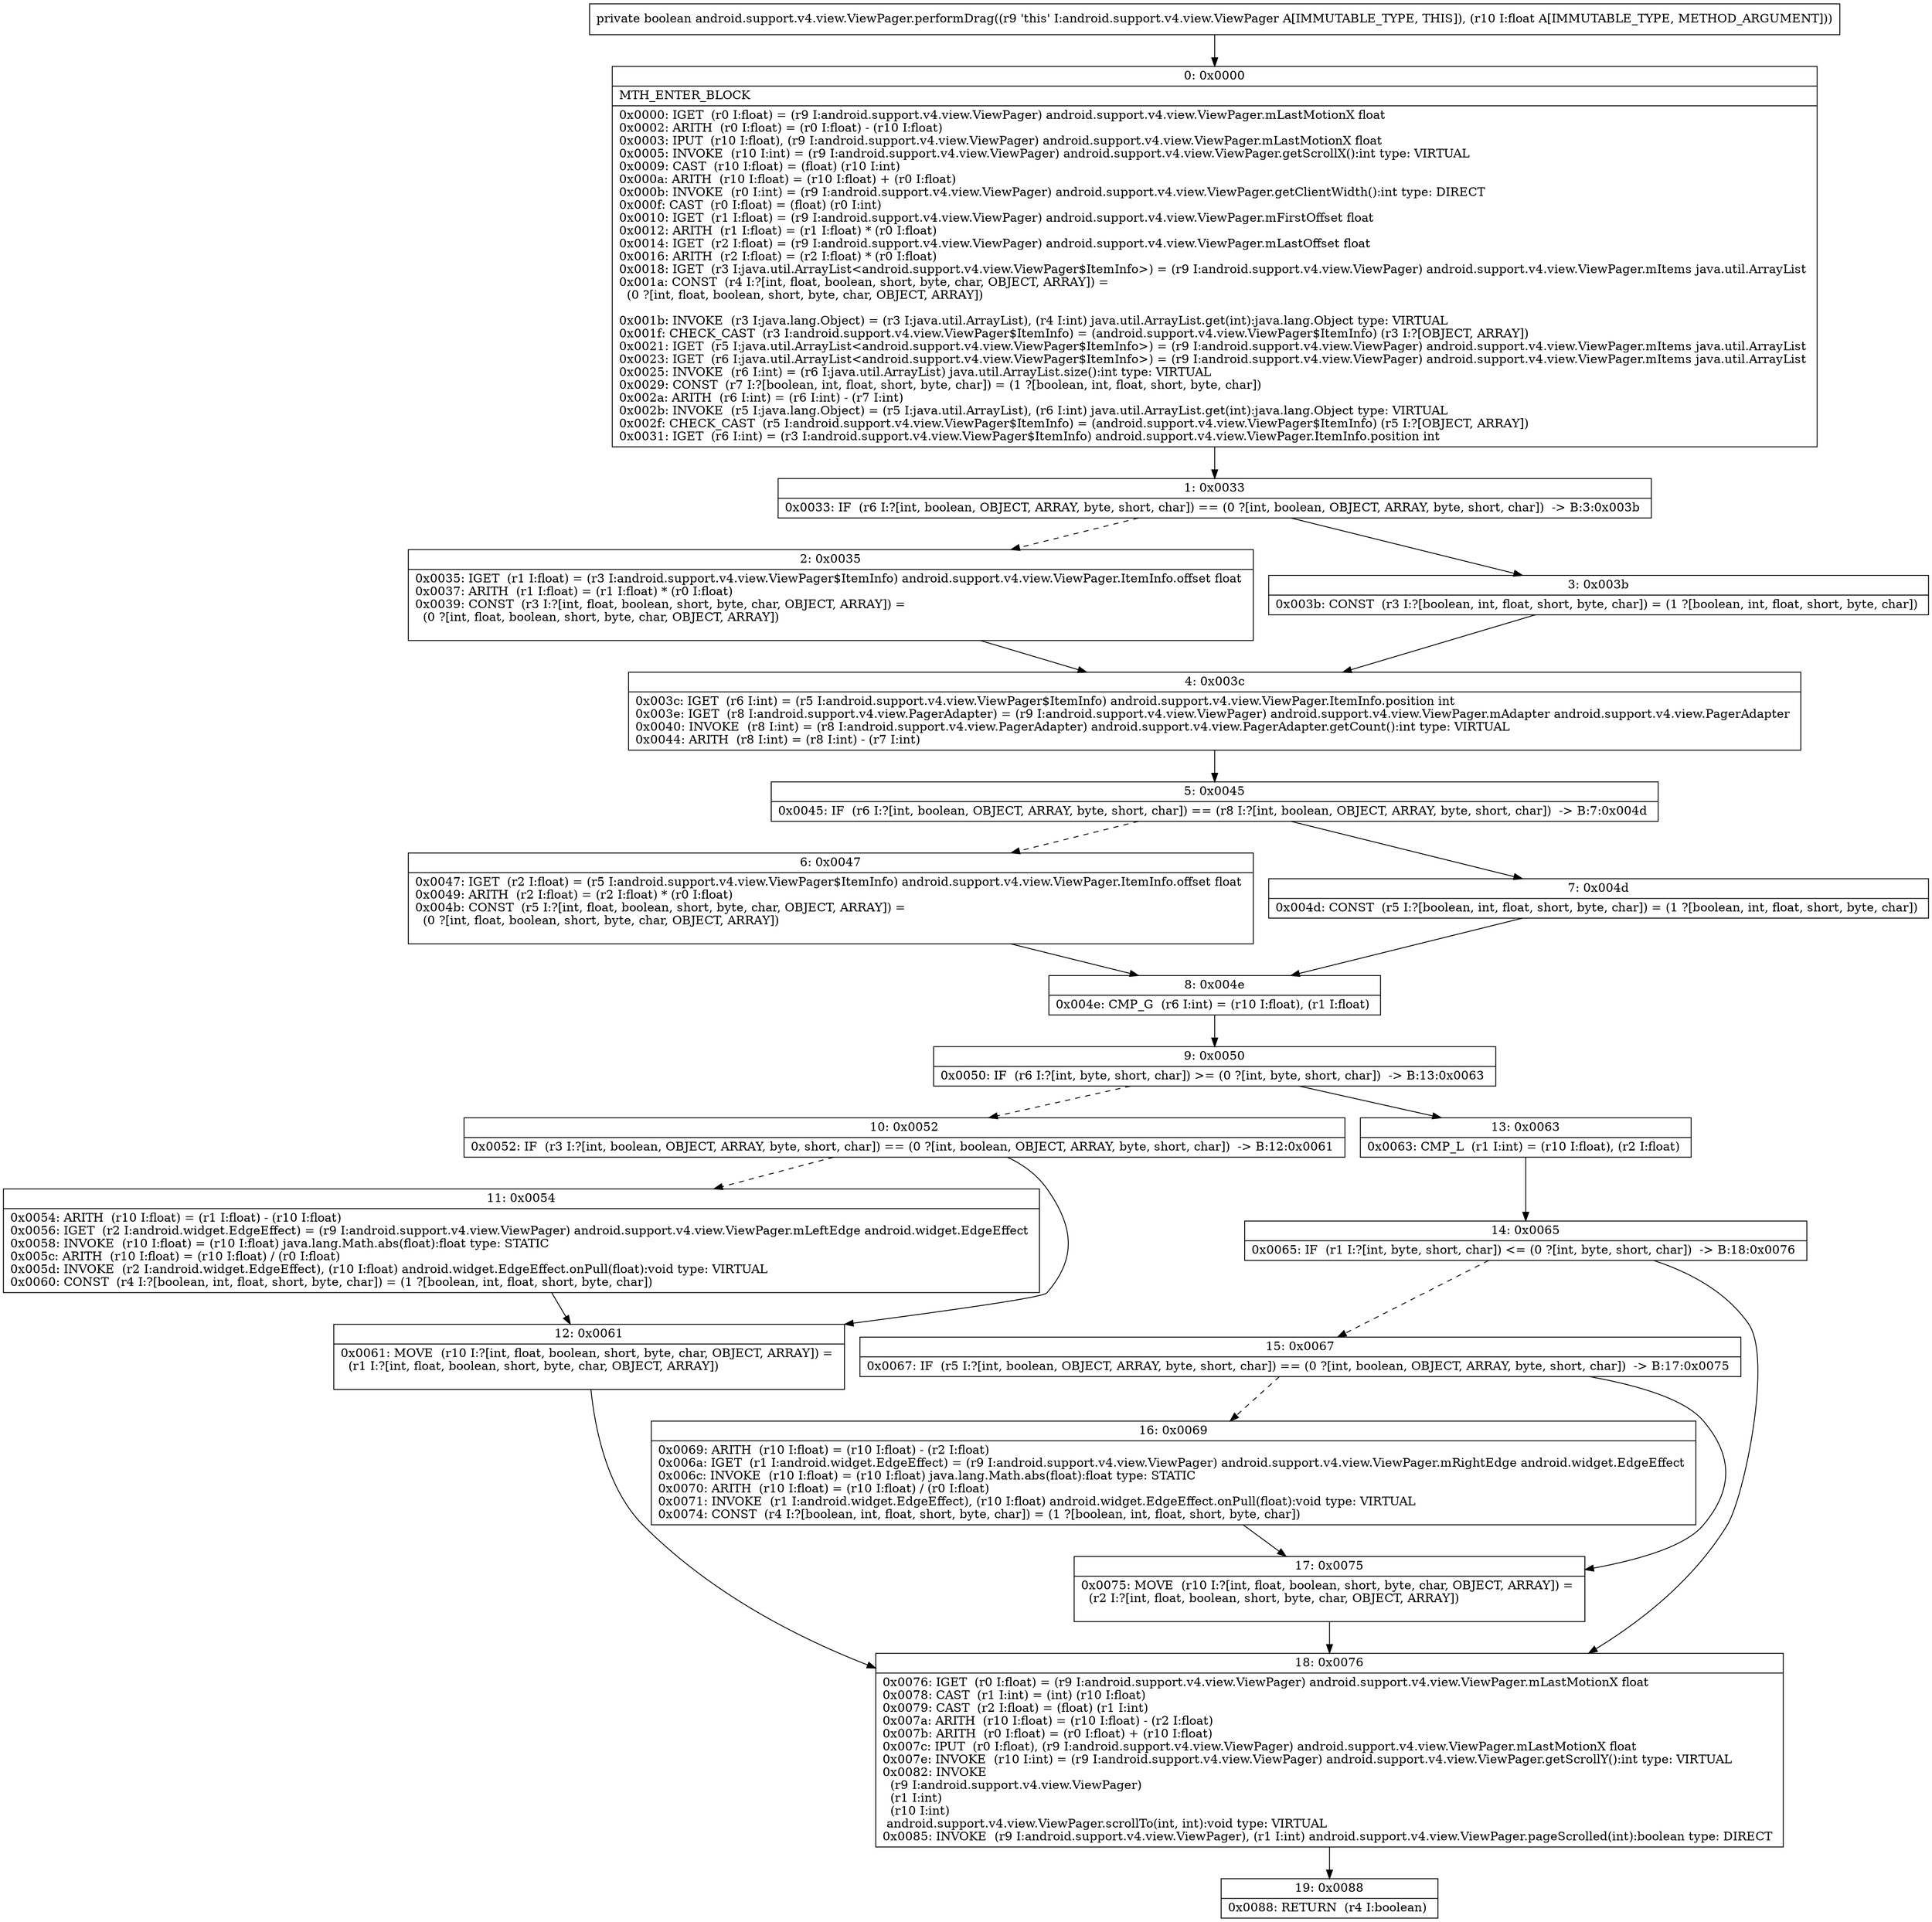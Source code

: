 digraph "CFG forandroid.support.v4.view.ViewPager.performDrag(F)Z" {
Node_0 [shape=record,label="{0\:\ 0x0000|MTH_ENTER_BLOCK\l|0x0000: IGET  (r0 I:float) = (r9 I:android.support.v4.view.ViewPager) android.support.v4.view.ViewPager.mLastMotionX float \l0x0002: ARITH  (r0 I:float) = (r0 I:float) \- (r10 I:float) \l0x0003: IPUT  (r10 I:float), (r9 I:android.support.v4.view.ViewPager) android.support.v4.view.ViewPager.mLastMotionX float \l0x0005: INVOKE  (r10 I:int) = (r9 I:android.support.v4.view.ViewPager) android.support.v4.view.ViewPager.getScrollX():int type: VIRTUAL \l0x0009: CAST  (r10 I:float) = (float) (r10 I:int) \l0x000a: ARITH  (r10 I:float) = (r10 I:float) + (r0 I:float) \l0x000b: INVOKE  (r0 I:int) = (r9 I:android.support.v4.view.ViewPager) android.support.v4.view.ViewPager.getClientWidth():int type: DIRECT \l0x000f: CAST  (r0 I:float) = (float) (r0 I:int) \l0x0010: IGET  (r1 I:float) = (r9 I:android.support.v4.view.ViewPager) android.support.v4.view.ViewPager.mFirstOffset float \l0x0012: ARITH  (r1 I:float) = (r1 I:float) * (r0 I:float) \l0x0014: IGET  (r2 I:float) = (r9 I:android.support.v4.view.ViewPager) android.support.v4.view.ViewPager.mLastOffset float \l0x0016: ARITH  (r2 I:float) = (r2 I:float) * (r0 I:float) \l0x0018: IGET  (r3 I:java.util.ArrayList\<android.support.v4.view.ViewPager$ItemInfo\>) = (r9 I:android.support.v4.view.ViewPager) android.support.v4.view.ViewPager.mItems java.util.ArrayList \l0x001a: CONST  (r4 I:?[int, float, boolean, short, byte, char, OBJECT, ARRAY]) = \l  (0 ?[int, float, boolean, short, byte, char, OBJECT, ARRAY])\l \l0x001b: INVOKE  (r3 I:java.lang.Object) = (r3 I:java.util.ArrayList), (r4 I:int) java.util.ArrayList.get(int):java.lang.Object type: VIRTUAL \l0x001f: CHECK_CAST  (r3 I:android.support.v4.view.ViewPager$ItemInfo) = (android.support.v4.view.ViewPager$ItemInfo) (r3 I:?[OBJECT, ARRAY]) \l0x0021: IGET  (r5 I:java.util.ArrayList\<android.support.v4.view.ViewPager$ItemInfo\>) = (r9 I:android.support.v4.view.ViewPager) android.support.v4.view.ViewPager.mItems java.util.ArrayList \l0x0023: IGET  (r6 I:java.util.ArrayList\<android.support.v4.view.ViewPager$ItemInfo\>) = (r9 I:android.support.v4.view.ViewPager) android.support.v4.view.ViewPager.mItems java.util.ArrayList \l0x0025: INVOKE  (r6 I:int) = (r6 I:java.util.ArrayList) java.util.ArrayList.size():int type: VIRTUAL \l0x0029: CONST  (r7 I:?[boolean, int, float, short, byte, char]) = (1 ?[boolean, int, float, short, byte, char]) \l0x002a: ARITH  (r6 I:int) = (r6 I:int) \- (r7 I:int) \l0x002b: INVOKE  (r5 I:java.lang.Object) = (r5 I:java.util.ArrayList), (r6 I:int) java.util.ArrayList.get(int):java.lang.Object type: VIRTUAL \l0x002f: CHECK_CAST  (r5 I:android.support.v4.view.ViewPager$ItemInfo) = (android.support.v4.view.ViewPager$ItemInfo) (r5 I:?[OBJECT, ARRAY]) \l0x0031: IGET  (r6 I:int) = (r3 I:android.support.v4.view.ViewPager$ItemInfo) android.support.v4.view.ViewPager.ItemInfo.position int \l}"];
Node_1 [shape=record,label="{1\:\ 0x0033|0x0033: IF  (r6 I:?[int, boolean, OBJECT, ARRAY, byte, short, char]) == (0 ?[int, boolean, OBJECT, ARRAY, byte, short, char])  \-\> B:3:0x003b \l}"];
Node_2 [shape=record,label="{2\:\ 0x0035|0x0035: IGET  (r1 I:float) = (r3 I:android.support.v4.view.ViewPager$ItemInfo) android.support.v4.view.ViewPager.ItemInfo.offset float \l0x0037: ARITH  (r1 I:float) = (r1 I:float) * (r0 I:float) \l0x0039: CONST  (r3 I:?[int, float, boolean, short, byte, char, OBJECT, ARRAY]) = \l  (0 ?[int, float, boolean, short, byte, char, OBJECT, ARRAY])\l \l}"];
Node_3 [shape=record,label="{3\:\ 0x003b|0x003b: CONST  (r3 I:?[boolean, int, float, short, byte, char]) = (1 ?[boolean, int, float, short, byte, char]) \l}"];
Node_4 [shape=record,label="{4\:\ 0x003c|0x003c: IGET  (r6 I:int) = (r5 I:android.support.v4.view.ViewPager$ItemInfo) android.support.v4.view.ViewPager.ItemInfo.position int \l0x003e: IGET  (r8 I:android.support.v4.view.PagerAdapter) = (r9 I:android.support.v4.view.ViewPager) android.support.v4.view.ViewPager.mAdapter android.support.v4.view.PagerAdapter \l0x0040: INVOKE  (r8 I:int) = (r8 I:android.support.v4.view.PagerAdapter) android.support.v4.view.PagerAdapter.getCount():int type: VIRTUAL \l0x0044: ARITH  (r8 I:int) = (r8 I:int) \- (r7 I:int) \l}"];
Node_5 [shape=record,label="{5\:\ 0x0045|0x0045: IF  (r6 I:?[int, boolean, OBJECT, ARRAY, byte, short, char]) == (r8 I:?[int, boolean, OBJECT, ARRAY, byte, short, char])  \-\> B:7:0x004d \l}"];
Node_6 [shape=record,label="{6\:\ 0x0047|0x0047: IGET  (r2 I:float) = (r5 I:android.support.v4.view.ViewPager$ItemInfo) android.support.v4.view.ViewPager.ItemInfo.offset float \l0x0049: ARITH  (r2 I:float) = (r2 I:float) * (r0 I:float) \l0x004b: CONST  (r5 I:?[int, float, boolean, short, byte, char, OBJECT, ARRAY]) = \l  (0 ?[int, float, boolean, short, byte, char, OBJECT, ARRAY])\l \l}"];
Node_7 [shape=record,label="{7\:\ 0x004d|0x004d: CONST  (r5 I:?[boolean, int, float, short, byte, char]) = (1 ?[boolean, int, float, short, byte, char]) \l}"];
Node_8 [shape=record,label="{8\:\ 0x004e|0x004e: CMP_G  (r6 I:int) = (r10 I:float), (r1 I:float) \l}"];
Node_9 [shape=record,label="{9\:\ 0x0050|0x0050: IF  (r6 I:?[int, byte, short, char]) \>= (0 ?[int, byte, short, char])  \-\> B:13:0x0063 \l}"];
Node_10 [shape=record,label="{10\:\ 0x0052|0x0052: IF  (r3 I:?[int, boolean, OBJECT, ARRAY, byte, short, char]) == (0 ?[int, boolean, OBJECT, ARRAY, byte, short, char])  \-\> B:12:0x0061 \l}"];
Node_11 [shape=record,label="{11\:\ 0x0054|0x0054: ARITH  (r10 I:float) = (r1 I:float) \- (r10 I:float) \l0x0056: IGET  (r2 I:android.widget.EdgeEffect) = (r9 I:android.support.v4.view.ViewPager) android.support.v4.view.ViewPager.mLeftEdge android.widget.EdgeEffect \l0x0058: INVOKE  (r10 I:float) = (r10 I:float) java.lang.Math.abs(float):float type: STATIC \l0x005c: ARITH  (r10 I:float) = (r10 I:float) \/ (r0 I:float) \l0x005d: INVOKE  (r2 I:android.widget.EdgeEffect), (r10 I:float) android.widget.EdgeEffect.onPull(float):void type: VIRTUAL \l0x0060: CONST  (r4 I:?[boolean, int, float, short, byte, char]) = (1 ?[boolean, int, float, short, byte, char]) \l}"];
Node_12 [shape=record,label="{12\:\ 0x0061|0x0061: MOVE  (r10 I:?[int, float, boolean, short, byte, char, OBJECT, ARRAY]) = \l  (r1 I:?[int, float, boolean, short, byte, char, OBJECT, ARRAY])\l \l}"];
Node_13 [shape=record,label="{13\:\ 0x0063|0x0063: CMP_L  (r1 I:int) = (r10 I:float), (r2 I:float) \l}"];
Node_14 [shape=record,label="{14\:\ 0x0065|0x0065: IF  (r1 I:?[int, byte, short, char]) \<= (0 ?[int, byte, short, char])  \-\> B:18:0x0076 \l}"];
Node_15 [shape=record,label="{15\:\ 0x0067|0x0067: IF  (r5 I:?[int, boolean, OBJECT, ARRAY, byte, short, char]) == (0 ?[int, boolean, OBJECT, ARRAY, byte, short, char])  \-\> B:17:0x0075 \l}"];
Node_16 [shape=record,label="{16\:\ 0x0069|0x0069: ARITH  (r10 I:float) = (r10 I:float) \- (r2 I:float) \l0x006a: IGET  (r1 I:android.widget.EdgeEffect) = (r9 I:android.support.v4.view.ViewPager) android.support.v4.view.ViewPager.mRightEdge android.widget.EdgeEffect \l0x006c: INVOKE  (r10 I:float) = (r10 I:float) java.lang.Math.abs(float):float type: STATIC \l0x0070: ARITH  (r10 I:float) = (r10 I:float) \/ (r0 I:float) \l0x0071: INVOKE  (r1 I:android.widget.EdgeEffect), (r10 I:float) android.widget.EdgeEffect.onPull(float):void type: VIRTUAL \l0x0074: CONST  (r4 I:?[boolean, int, float, short, byte, char]) = (1 ?[boolean, int, float, short, byte, char]) \l}"];
Node_17 [shape=record,label="{17\:\ 0x0075|0x0075: MOVE  (r10 I:?[int, float, boolean, short, byte, char, OBJECT, ARRAY]) = \l  (r2 I:?[int, float, boolean, short, byte, char, OBJECT, ARRAY])\l \l}"];
Node_18 [shape=record,label="{18\:\ 0x0076|0x0076: IGET  (r0 I:float) = (r9 I:android.support.v4.view.ViewPager) android.support.v4.view.ViewPager.mLastMotionX float \l0x0078: CAST  (r1 I:int) = (int) (r10 I:float) \l0x0079: CAST  (r2 I:float) = (float) (r1 I:int) \l0x007a: ARITH  (r10 I:float) = (r10 I:float) \- (r2 I:float) \l0x007b: ARITH  (r0 I:float) = (r0 I:float) + (r10 I:float) \l0x007c: IPUT  (r0 I:float), (r9 I:android.support.v4.view.ViewPager) android.support.v4.view.ViewPager.mLastMotionX float \l0x007e: INVOKE  (r10 I:int) = (r9 I:android.support.v4.view.ViewPager) android.support.v4.view.ViewPager.getScrollY():int type: VIRTUAL \l0x0082: INVOKE  \l  (r9 I:android.support.v4.view.ViewPager)\l  (r1 I:int)\l  (r10 I:int)\l android.support.v4.view.ViewPager.scrollTo(int, int):void type: VIRTUAL \l0x0085: INVOKE  (r9 I:android.support.v4.view.ViewPager), (r1 I:int) android.support.v4.view.ViewPager.pageScrolled(int):boolean type: DIRECT \l}"];
Node_19 [shape=record,label="{19\:\ 0x0088|0x0088: RETURN  (r4 I:boolean) \l}"];
MethodNode[shape=record,label="{private boolean android.support.v4.view.ViewPager.performDrag((r9 'this' I:android.support.v4.view.ViewPager A[IMMUTABLE_TYPE, THIS]), (r10 I:float A[IMMUTABLE_TYPE, METHOD_ARGUMENT])) }"];
MethodNode -> Node_0;
Node_0 -> Node_1;
Node_1 -> Node_2[style=dashed];
Node_1 -> Node_3;
Node_2 -> Node_4;
Node_3 -> Node_4;
Node_4 -> Node_5;
Node_5 -> Node_6[style=dashed];
Node_5 -> Node_7;
Node_6 -> Node_8;
Node_7 -> Node_8;
Node_8 -> Node_9;
Node_9 -> Node_10[style=dashed];
Node_9 -> Node_13;
Node_10 -> Node_11[style=dashed];
Node_10 -> Node_12;
Node_11 -> Node_12;
Node_12 -> Node_18;
Node_13 -> Node_14;
Node_14 -> Node_15[style=dashed];
Node_14 -> Node_18;
Node_15 -> Node_16[style=dashed];
Node_15 -> Node_17;
Node_16 -> Node_17;
Node_17 -> Node_18;
Node_18 -> Node_19;
}


